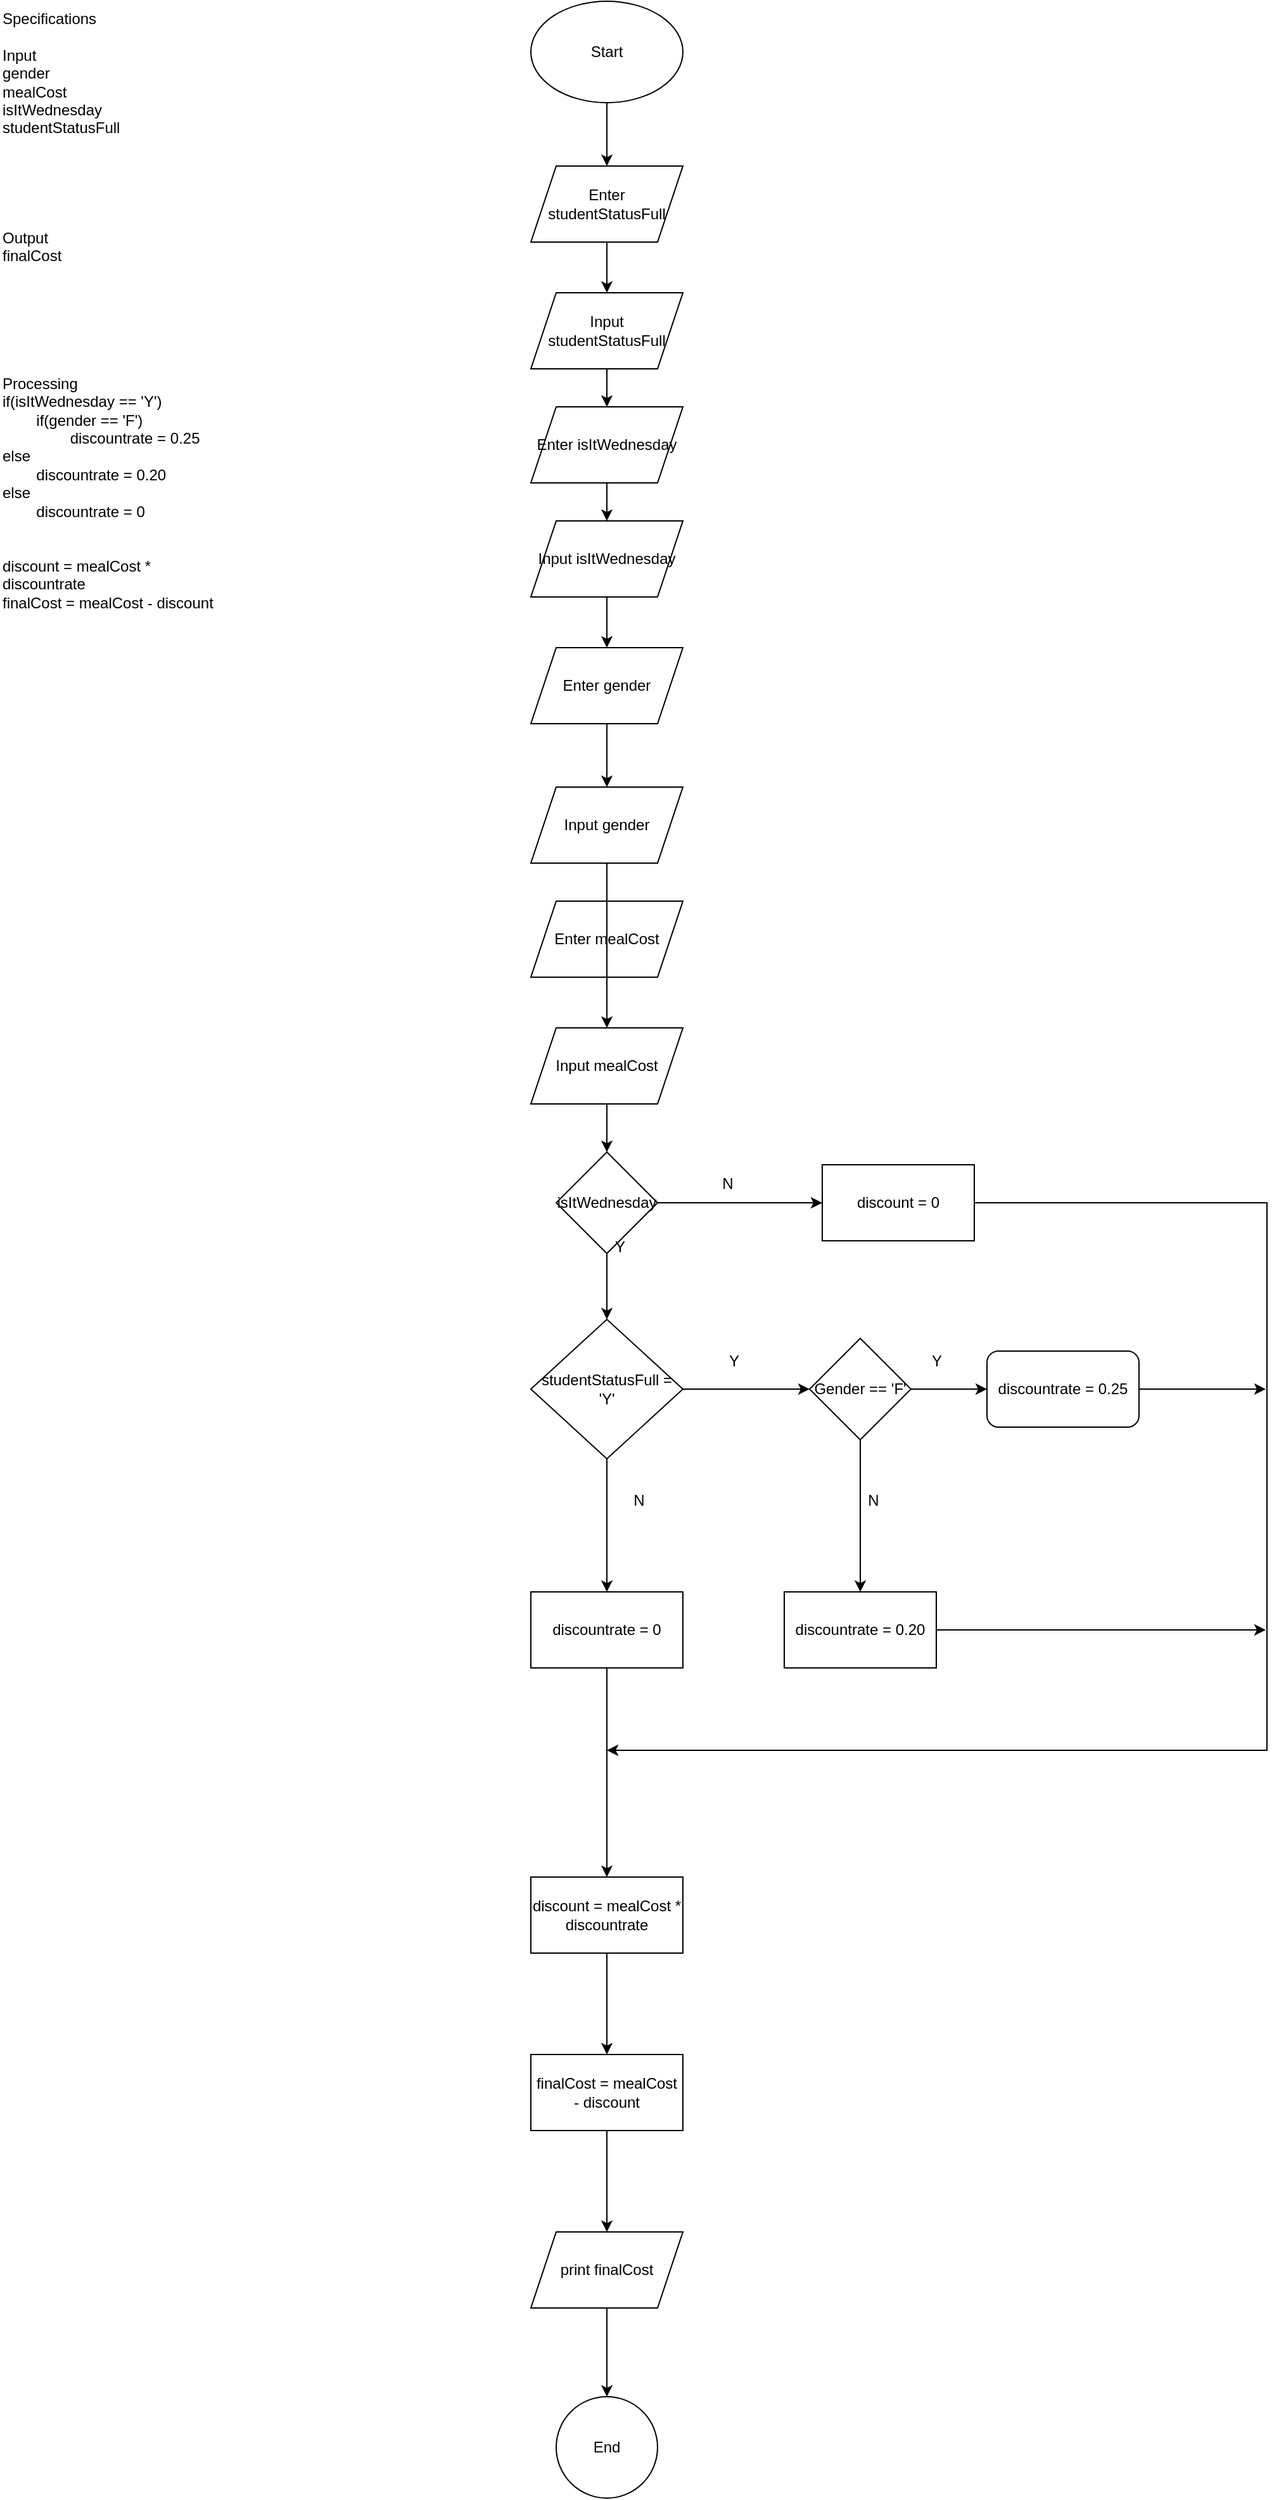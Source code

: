 <mxfile version="24.7.17" pages="3">
  <diagram name="Page-1" id="QqgNuvkZtLgLD-jIjSAl">
    <mxGraphModel dx="1263" dy="810" grid="1" gridSize="10" guides="1" tooltips="1" connect="1" arrows="1" fold="1" page="1" pageScale="1" pageWidth="850" pageHeight="1100" math="0" shadow="0">
      <root>
        <mxCell id="0" />
        <mxCell id="1" parent="0" />
        <mxCell id="WiKTY2bXS24eYnykBRTa-1" value="Specifications&lt;br&gt;&lt;br&gt;Input&lt;br&gt;&lt;div&gt;gender&lt;br&gt;mealCost&lt;br&gt;isItWednesday&lt;br&gt;&lt;/div&gt;&lt;div&gt;studentStatusFull&lt;br&gt;&lt;/div&gt;&lt;br&gt;&lt;br&gt;&lt;br&gt;&lt;br&gt;&lt;br&gt;Output&lt;br&gt;finalCost&lt;br&gt;&lt;br&gt;&lt;br&gt;&lt;br&gt;&lt;br&gt;&lt;br&gt;&lt;br&gt;Processing&lt;br&gt;if(isItWednesday == &#39;Y&#39;)&lt;br&gt;&lt;span style=&quot;white-space: pre;&quot;&gt;&#x9;&lt;/span&gt;if(gender == &#39;F&#39;)&lt;br&gt;&lt;div&gt;&lt;span style=&quot;white-space: pre;&quot;&gt;&#x9;&lt;/span&gt;&lt;span style=&quot;white-space: pre;&quot;&gt;&#x9;&lt;/span&gt;discountrate = 0.25&lt;/div&gt;&lt;div&gt;else&lt;br&gt;&lt;span style=&quot;white-space: pre;&quot;&gt;&#x9;&lt;/span&gt;discountrate = 0.20&lt;br&gt;else&lt;br&gt;&lt;span style=&quot;white-space: pre;&quot;&gt;&#x9;&lt;/span&gt;discountrate = 0&lt;br&gt;&lt;/div&gt;&lt;br&gt;&lt;br&gt;discount = mealCost * discountrate&lt;br&gt;finalCost = mealCost - discount" style="text;html=1;whiteSpace=wrap;overflow=hidden;rounded=0;" vertex="1" parent="1">
          <mxGeometry x="1" width="180" height="560" as="geometry" />
        </mxCell>
        <mxCell id="WiKTY2bXS24eYnykBRTa-4" value="" style="edgeStyle=orthogonalEdgeStyle;rounded=0;orthogonalLoop=1;jettySize=auto;html=1;" edge="1" parent="1" source="WiKTY2bXS24eYnykBRTa-2" target="WiKTY2bXS24eYnykBRTa-3">
          <mxGeometry relative="1" as="geometry" />
        </mxCell>
        <mxCell id="WiKTY2bXS24eYnykBRTa-2" value="Start" style="ellipse;whiteSpace=wrap;html=1;" vertex="1" parent="1">
          <mxGeometry x="420" width="120" height="80" as="geometry" />
        </mxCell>
        <mxCell id="WiKTY2bXS24eYnykBRTa-6" value="" style="edgeStyle=orthogonalEdgeStyle;rounded=0;orthogonalLoop=1;jettySize=auto;html=1;" edge="1" parent="1" source="WiKTY2bXS24eYnykBRTa-3" target="WiKTY2bXS24eYnykBRTa-5">
          <mxGeometry relative="1" as="geometry" />
        </mxCell>
        <mxCell id="WiKTY2bXS24eYnykBRTa-3" value="Enter studentStatusFull" style="shape=parallelogram;perimeter=parallelogramPerimeter;whiteSpace=wrap;html=1;fixedSize=1;" vertex="1" parent="1">
          <mxGeometry x="420" y="130" width="120" height="60" as="geometry" />
        </mxCell>
        <mxCell id="WiKTY2bXS24eYnykBRTa-8" value="" style="edgeStyle=orthogonalEdgeStyle;rounded=0;orthogonalLoop=1;jettySize=auto;html=1;" edge="1" parent="1" source="WiKTY2bXS24eYnykBRTa-5" target="WiKTY2bXS24eYnykBRTa-7">
          <mxGeometry relative="1" as="geometry" />
        </mxCell>
        <mxCell id="WiKTY2bXS24eYnykBRTa-5" value="Input studentStatusFull" style="shape=parallelogram;perimeter=parallelogramPerimeter;whiteSpace=wrap;html=1;fixedSize=1;" vertex="1" parent="1">
          <mxGeometry x="420" y="230" width="120" height="60" as="geometry" />
        </mxCell>
        <mxCell id="WiKTY2bXS24eYnykBRTa-10" value="" style="edgeStyle=orthogonalEdgeStyle;rounded=0;orthogonalLoop=1;jettySize=auto;html=1;" edge="1" parent="1" source="WiKTY2bXS24eYnykBRTa-7" target="WiKTY2bXS24eYnykBRTa-9">
          <mxGeometry relative="1" as="geometry" />
        </mxCell>
        <mxCell id="WiKTY2bXS24eYnykBRTa-7" value="Enter isItWednesday" style="shape=parallelogram;perimeter=parallelogramPerimeter;whiteSpace=wrap;html=1;fixedSize=1;" vertex="1" parent="1">
          <mxGeometry x="420" y="320" width="120" height="60" as="geometry" />
        </mxCell>
        <mxCell id="WiKTY2bXS24eYnykBRTa-12" value="" style="edgeStyle=orthogonalEdgeStyle;rounded=0;orthogonalLoop=1;jettySize=auto;html=1;" edge="1" parent="1" source="WiKTY2bXS24eYnykBRTa-9" target="WiKTY2bXS24eYnykBRTa-11">
          <mxGeometry relative="1" as="geometry" />
        </mxCell>
        <mxCell id="WiKTY2bXS24eYnykBRTa-9" value="Input isItWednesday" style="shape=parallelogram;perimeter=parallelogramPerimeter;whiteSpace=wrap;html=1;fixedSize=1;" vertex="1" parent="1">
          <mxGeometry x="420" y="410" width="120" height="60" as="geometry" />
        </mxCell>
        <mxCell id="WiKTY2bXS24eYnykBRTa-14" value="" style="edgeStyle=orthogonalEdgeStyle;rounded=0;orthogonalLoop=1;jettySize=auto;html=1;" edge="1" parent="1" source="WiKTY2bXS24eYnykBRTa-11" target="WiKTY2bXS24eYnykBRTa-13">
          <mxGeometry relative="1" as="geometry" />
        </mxCell>
        <mxCell id="WiKTY2bXS24eYnykBRTa-11" value="Enter gender" style="shape=parallelogram;perimeter=parallelogramPerimeter;whiteSpace=wrap;html=1;fixedSize=1;" vertex="1" parent="1">
          <mxGeometry x="420" y="510" width="120" height="60" as="geometry" />
        </mxCell>
        <mxCell id="WiKTY2bXS24eYnykBRTa-16" value="" style="edgeStyle=orthogonalEdgeStyle;rounded=0;orthogonalLoop=1;jettySize=auto;html=1;" edge="1" parent="1" source="WiKTY2bXS24eYnykBRTa-38" target="WiKTY2bXS24eYnykBRTa-15">
          <mxGeometry relative="1" as="geometry" />
        </mxCell>
        <mxCell id="WiKTY2bXS24eYnykBRTa-13" value="Input gender" style="shape=parallelogram;perimeter=parallelogramPerimeter;whiteSpace=wrap;html=1;fixedSize=1;" vertex="1" parent="1">
          <mxGeometry x="420" y="620" width="120" height="60" as="geometry" />
        </mxCell>
        <mxCell id="WiKTY2bXS24eYnykBRTa-18" value="" style="edgeStyle=orthogonalEdgeStyle;rounded=0;orthogonalLoop=1;jettySize=auto;html=1;" edge="1" parent="1" source="WiKTY2bXS24eYnykBRTa-15" target="WiKTY2bXS24eYnykBRTa-17">
          <mxGeometry relative="1" as="geometry" />
        </mxCell>
        <mxCell id="WiKTY2bXS24eYnykBRTa-21" value="" style="edgeStyle=orthogonalEdgeStyle;rounded=0;orthogonalLoop=1;jettySize=auto;html=1;" edge="1" parent="1" source="WiKTY2bXS24eYnykBRTa-15" target="WiKTY2bXS24eYnykBRTa-20">
          <mxGeometry relative="1" as="geometry" />
        </mxCell>
        <mxCell id="WiKTY2bXS24eYnykBRTa-15" value="isItWednesday" style="rhombus;whiteSpace=wrap;html=1;" vertex="1" parent="1">
          <mxGeometry x="440" y="908" width="80" height="80" as="geometry" />
        </mxCell>
        <mxCell id="WiKTY2bXS24eYnykBRTa-40" style="edgeStyle=orthogonalEdgeStyle;rounded=0;orthogonalLoop=1;jettySize=auto;html=1;exitX=1;exitY=0.5;exitDx=0;exitDy=0;" edge="1" parent="1" source="WiKTY2bXS24eYnykBRTa-17">
          <mxGeometry relative="1" as="geometry">
            <mxPoint x="480" y="1380" as="targetPoint" />
            <Array as="points">
              <mxPoint x="1001" y="948" />
            </Array>
          </mxGeometry>
        </mxCell>
        <mxCell id="WiKTY2bXS24eYnykBRTa-17" value="discount = 0" style="whiteSpace=wrap;html=1;" vertex="1" parent="1">
          <mxGeometry x="650" y="918" width="120" height="60" as="geometry" />
        </mxCell>
        <mxCell id="WiKTY2bXS24eYnykBRTa-19" value="N" style="text;html=1;align=center;verticalAlign=middle;resizable=0;points=[];autosize=1;strokeColor=none;fillColor=none;" vertex="1" parent="1">
          <mxGeometry x="560" y="918" width="30" height="30" as="geometry" />
        </mxCell>
        <mxCell id="WiKTY2bXS24eYnykBRTa-24" value="" style="edgeStyle=orthogonalEdgeStyle;rounded=0;orthogonalLoop=1;jettySize=auto;html=1;" edge="1" parent="1" source="WiKTY2bXS24eYnykBRTa-20" target="WiKTY2bXS24eYnykBRTa-23">
          <mxGeometry relative="1" as="geometry" />
        </mxCell>
        <mxCell id="WiKTY2bXS24eYnykBRTa-29" value="" style="edgeStyle=orthogonalEdgeStyle;rounded=0;orthogonalLoop=1;jettySize=auto;html=1;" edge="1" parent="1" source="WiKTY2bXS24eYnykBRTa-20" target="WiKTY2bXS24eYnykBRTa-28">
          <mxGeometry relative="1" as="geometry" />
        </mxCell>
        <mxCell id="WiKTY2bXS24eYnykBRTa-20" value="studentStatusFull = &#39;Y&#39;" style="rhombus;whiteSpace=wrap;html=1;" vertex="1" parent="1">
          <mxGeometry x="420" y="1040" width="120" height="110" as="geometry" />
        </mxCell>
        <mxCell id="WiKTY2bXS24eYnykBRTa-22" value="Y" style="text;html=1;align=center;verticalAlign=middle;resizable=0;points=[];autosize=1;strokeColor=none;fillColor=none;" vertex="1" parent="1">
          <mxGeometry x="475" y="968" width="30" height="30" as="geometry" />
        </mxCell>
        <mxCell id="WiKTY2bXS24eYnykBRTa-26" value="" style="edgeStyle=orthogonalEdgeStyle;rounded=0;orthogonalLoop=1;jettySize=auto;html=1;" edge="1" parent="1" source="WiKTY2bXS24eYnykBRTa-23" target="WiKTY2bXS24eYnykBRTa-25">
          <mxGeometry relative="1" as="geometry" />
        </mxCell>
        <mxCell id="WiKTY2bXS24eYnykBRTa-33" value="" style="edgeStyle=orthogonalEdgeStyle;rounded=0;orthogonalLoop=1;jettySize=auto;html=1;" edge="1" parent="1" source="WiKTY2bXS24eYnykBRTa-23" target="WiKTY2bXS24eYnykBRTa-32">
          <mxGeometry relative="1" as="geometry" />
        </mxCell>
        <mxCell id="WiKTY2bXS24eYnykBRTa-23" value="Gender == &#39;F&#39;" style="rhombus;whiteSpace=wrap;html=1;" vertex="1" parent="1">
          <mxGeometry x="640" y="1055" width="80" height="80" as="geometry" />
        </mxCell>
        <mxCell id="WiKTY2bXS24eYnykBRTa-41" style="edgeStyle=orthogonalEdgeStyle;rounded=0;orthogonalLoop=1;jettySize=auto;html=1;exitX=1;exitY=0.5;exitDx=0;exitDy=0;" edge="1" parent="1" source="WiKTY2bXS24eYnykBRTa-25">
          <mxGeometry relative="1" as="geometry">
            <mxPoint x="1000" y="1095" as="targetPoint" />
          </mxGeometry>
        </mxCell>
        <mxCell id="WiKTY2bXS24eYnykBRTa-25" value="discountrate = 0.25" style="rounded=1;whiteSpace=wrap;html=1;" vertex="1" parent="1">
          <mxGeometry x="780" y="1065" width="120" height="60" as="geometry" />
        </mxCell>
        <mxCell id="WiKTY2bXS24eYnykBRTa-27" value="Y" style="text;html=1;align=center;verticalAlign=middle;resizable=0;points=[];autosize=1;strokeColor=none;fillColor=none;" vertex="1" parent="1">
          <mxGeometry x="725" y="1058" width="30" height="30" as="geometry" />
        </mxCell>
        <mxCell id="WiKTY2bXS24eYnykBRTa-36" value="" style="edgeStyle=orthogonalEdgeStyle;rounded=0;orthogonalLoop=1;jettySize=auto;html=1;" edge="1" parent="1" source="WiKTY2bXS24eYnykBRTa-28" target="WiKTY2bXS24eYnykBRTa-35">
          <mxGeometry relative="1" as="geometry" />
        </mxCell>
        <mxCell id="WiKTY2bXS24eYnykBRTa-28" value="discountrate = 0" style="whiteSpace=wrap;html=1;" vertex="1" parent="1">
          <mxGeometry x="420" y="1255" width="120" height="60" as="geometry" />
        </mxCell>
        <mxCell id="WiKTY2bXS24eYnykBRTa-30" value="N" style="text;html=1;align=center;verticalAlign=middle;resizable=0;points=[];autosize=1;strokeColor=none;fillColor=none;" vertex="1" parent="1">
          <mxGeometry x="490" y="1168" width="30" height="30" as="geometry" />
        </mxCell>
        <mxCell id="WiKTY2bXS24eYnykBRTa-31" value="Y" style="text;html=1;align=center;verticalAlign=middle;resizable=0;points=[];autosize=1;strokeColor=none;fillColor=none;" vertex="1" parent="1">
          <mxGeometry x="565" y="1058" width="30" height="30" as="geometry" />
        </mxCell>
        <mxCell id="WiKTY2bXS24eYnykBRTa-42" style="edgeStyle=orthogonalEdgeStyle;rounded=0;orthogonalLoop=1;jettySize=auto;html=1;exitX=1;exitY=0.5;exitDx=0;exitDy=0;" edge="1" parent="1" source="WiKTY2bXS24eYnykBRTa-32">
          <mxGeometry relative="1" as="geometry">
            <mxPoint x="1000" y="1285" as="targetPoint" />
          </mxGeometry>
        </mxCell>
        <mxCell id="WiKTY2bXS24eYnykBRTa-32" value="discountrate = 0.20" style="whiteSpace=wrap;html=1;" vertex="1" parent="1">
          <mxGeometry x="620" y="1255" width="120" height="60" as="geometry" />
        </mxCell>
        <mxCell id="WiKTY2bXS24eYnykBRTa-34" value="N" style="text;html=1;align=center;verticalAlign=middle;resizable=0;points=[];autosize=1;strokeColor=none;fillColor=none;" vertex="1" parent="1">
          <mxGeometry x="675" y="1168" width="30" height="30" as="geometry" />
        </mxCell>
        <mxCell id="WiKTY2bXS24eYnykBRTa-44" value="" style="edgeStyle=orthogonalEdgeStyle;rounded=0;orthogonalLoop=1;jettySize=auto;html=1;" edge="1" parent="1" source="WiKTY2bXS24eYnykBRTa-35" target="WiKTY2bXS24eYnykBRTa-43">
          <mxGeometry relative="1" as="geometry" />
        </mxCell>
        <mxCell id="WiKTY2bXS24eYnykBRTa-35" value="discount = mealCost * discountrate" style="whiteSpace=wrap;html=1;" vertex="1" parent="1">
          <mxGeometry x="420" y="1480" width="120" height="60" as="geometry" />
        </mxCell>
        <mxCell id="WiKTY2bXS24eYnykBRTa-37" value="Enter mealCost" style="shape=parallelogram;perimeter=parallelogramPerimeter;whiteSpace=wrap;html=1;fixedSize=1;" vertex="1" parent="1">
          <mxGeometry x="420" y="710" width="120" height="60" as="geometry" />
        </mxCell>
        <mxCell id="WiKTY2bXS24eYnykBRTa-39" value="" style="edgeStyle=orthogonalEdgeStyle;rounded=0;orthogonalLoop=1;jettySize=auto;html=1;" edge="1" parent="1" source="WiKTY2bXS24eYnykBRTa-13" target="WiKTY2bXS24eYnykBRTa-38">
          <mxGeometry relative="1" as="geometry">
            <mxPoint x="480" y="720" as="sourcePoint" />
            <mxPoint x="480" y="908" as="targetPoint" />
          </mxGeometry>
        </mxCell>
        <mxCell id="WiKTY2bXS24eYnykBRTa-38" value="Input mealCost" style="shape=parallelogram;perimeter=parallelogramPerimeter;whiteSpace=wrap;html=1;fixedSize=1;" vertex="1" parent="1">
          <mxGeometry x="420" y="810" width="120" height="60" as="geometry" />
        </mxCell>
        <mxCell id="WiKTY2bXS24eYnykBRTa-46" value="" style="edgeStyle=orthogonalEdgeStyle;rounded=0;orthogonalLoop=1;jettySize=auto;html=1;" edge="1" parent="1" source="WiKTY2bXS24eYnykBRTa-43" target="WiKTY2bXS24eYnykBRTa-45">
          <mxGeometry relative="1" as="geometry" />
        </mxCell>
        <mxCell id="WiKTY2bXS24eYnykBRTa-43" value="finalCost = mealCost - discount" style="whiteSpace=wrap;html=1;" vertex="1" parent="1">
          <mxGeometry x="420" y="1620" width="120" height="60" as="geometry" />
        </mxCell>
        <mxCell id="WiKTY2bXS24eYnykBRTa-48" value="" style="edgeStyle=orthogonalEdgeStyle;rounded=0;orthogonalLoop=1;jettySize=auto;html=1;" edge="1" parent="1" source="WiKTY2bXS24eYnykBRTa-45" target="WiKTY2bXS24eYnykBRTa-47">
          <mxGeometry relative="1" as="geometry" />
        </mxCell>
        <mxCell id="WiKTY2bXS24eYnykBRTa-45" value="print finalCost" style="shape=parallelogram;perimeter=parallelogramPerimeter;whiteSpace=wrap;html=1;fixedSize=1;" vertex="1" parent="1">
          <mxGeometry x="420" y="1760" width="120" height="60" as="geometry" />
        </mxCell>
        <mxCell id="WiKTY2bXS24eYnykBRTa-47" value="End" style="ellipse;whiteSpace=wrap;html=1;" vertex="1" parent="1">
          <mxGeometry x="440" y="1890" width="80" height="80" as="geometry" />
        </mxCell>
      </root>
    </mxGraphModel>
  </diagram>
  <diagram id="50rkIe5eUy2Antb0X8Z6" name="Page-2">
    <mxGraphModel dx="491" dy="1021" grid="1" gridSize="10" guides="1" tooltips="1" connect="1" arrows="1" fold="1" page="1" pageScale="1" pageWidth="850" pageHeight="1100" math="0" shadow="0">
      <root>
        <mxCell id="0" />
        <mxCell id="1" parent="0" />
        <mxCell id="yc6ifEh40994fxnw5ZDg-1" value="Specifications&lt;br&gt;&lt;br&gt;Input&lt;br&gt;num1, num2, num3&lt;br&gt;&lt;br&gt;&lt;br&gt;&lt;br&gt;&lt;div&gt;Output&lt;/div&gt;&lt;div&gt;greatest&lt;br&gt;&lt;/div&gt;&lt;div&gt;&lt;br&gt;&lt;br&gt;&lt;br&gt;&lt;br&gt;Processing&lt;br&gt;&lt;/div&gt; &lt;span class=&quot;hljs-keyword&quot;&gt;if&lt;/span&gt; (num2 &amp;gt; greatest)&lt;br&gt;&lt;span style=&quot;white-space: pre;&quot;&gt;&#x9;&lt;/span&gt;if (num3 &amp;gt; greatest)&lt;div&gt;&lt;br/&gt;&lt;/div&gt;" style="text;html=1;whiteSpace=wrap;overflow=hidden;rounded=0;" vertex="1" parent="1">
          <mxGeometry width="180" height="650" as="geometry" />
        </mxCell>
        <mxCell id="yc6ifEh40994fxnw5ZDg-4" value="" style="edgeStyle=orthogonalEdgeStyle;rounded=0;orthogonalLoop=1;jettySize=auto;html=1;" edge="1" parent="1" source="yc6ifEh40994fxnw5ZDg-2" target="yc6ifEh40994fxnw5ZDg-3">
          <mxGeometry relative="1" as="geometry" />
        </mxCell>
        <mxCell id="yc6ifEh40994fxnw5ZDg-2" value="Start" style="ellipse;whiteSpace=wrap;html=1;" vertex="1" parent="1">
          <mxGeometry x="365" width="120" height="80" as="geometry" />
        </mxCell>
        <mxCell id="yc6ifEh40994fxnw5ZDg-6" value="" style="edgeStyle=orthogonalEdgeStyle;rounded=0;orthogonalLoop=1;jettySize=auto;html=1;" edge="1" parent="1" source="yc6ifEh40994fxnw5ZDg-3" target="yc6ifEh40994fxnw5ZDg-5">
          <mxGeometry relative="1" as="geometry" />
        </mxCell>
        <mxCell id="yc6ifEh40994fxnw5ZDg-3" value="Enter num1" style="shape=parallelogram;perimeter=parallelogramPerimeter;whiteSpace=wrap;html=1;fixedSize=1;" vertex="1" parent="1">
          <mxGeometry x="365" y="170" width="120" height="60" as="geometry" />
        </mxCell>
        <mxCell id="yc6ifEh40994fxnw5ZDg-8" value="" style="edgeStyle=orthogonalEdgeStyle;rounded=0;orthogonalLoop=1;jettySize=auto;html=1;" edge="1" parent="1" source="yc6ifEh40994fxnw5ZDg-5" target="yc6ifEh40994fxnw5ZDg-7">
          <mxGeometry relative="1" as="geometry" />
        </mxCell>
        <mxCell id="yc6ifEh40994fxnw5ZDg-5" value="Input num1" style="shape=parallelogram;perimeter=parallelogramPerimeter;whiteSpace=wrap;html=1;fixedSize=1;" vertex="1" parent="1">
          <mxGeometry x="365" y="310" width="120" height="60" as="geometry" />
        </mxCell>
        <mxCell id="yc6ifEh40994fxnw5ZDg-10" value="" style="edgeStyle=orthogonalEdgeStyle;rounded=0;orthogonalLoop=1;jettySize=auto;html=1;" edge="1" parent="1" source="yc6ifEh40994fxnw5ZDg-7" target="yc6ifEh40994fxnw5ZDg-9">
          <mxGeometry relative="1" as="geometry" />
        </mxCell>
        <mxCell id="yc6ifEh40994fxnw5ZDg-7" value="Enter num2" style="shape=parallelogram;perimeter=parallelogramPerimeter;whiteSpace=wrap;html=1;fixedSize=1;" vertex="1" parent="1">
          <mxGeometry x="365" y="450" width="120" height="60" as="geometry" />
        </mxCell>
        <mxCell id="yc6ifEh40994fxnw5ZDg-12" value="" style="edgeStyle=orthogonalEdgeStyle;rounded=0;orthogonalLoop=1;jettySize=auto;html=1;" edge="1" parent="1" source="yc6ifEh40994fxnw5ZDg-9" target="yc6ifEh40994fxnw5ZDg-11">
          <mxGeometry relative="1" as="geometry" />
        </mxCell>
        <mxCell id="yc6ifEh40994fxnw5ZDg-9" value="Input num2" style="shape=parallelogram;perimeter=parallelogramPerimeter;whiteSpace=wrap;html=1;fixedSize=1;" vertex="1" parent="1">
          <mxGeometry x="365" y="590" width="120" height="60" as="geometry" />
        </mxCell>
        <mxCell id="yc6ifEh40994fxnw5ZDg-14" value="" style="edgeStyle=orthogonalEdgeStyle;rounded=0;orthogonalLoop=1;jettySize=auto;html=1;" edge="1" parent="1" source="yc6ifEh40994fxnw5ZDg-11">
          <mxGeometry relative="1" as="geometry">
            <mxPoint x="425" y="870" as="targetPoint" />
          </mxGeometry>
        </mxCell>
        <mxCell id="yc6ifEh40994fxnw5ZDg-11" value="Enter num3" style="shape=parallelogram;perimeter=parallelogramPerimeter;whiteSpace=wrap;html=1;fixedSize=1;" vertex="1" parent="1">
          <mxGeometry x="365" y="730" width="120" height="60" as="geometry" />
        </mxCell>
        <mxCell id="yc6ifEh40994fxnw5ZDg-17" value="" style="edgeStyle=orthogonalEdgeStyle;rounded=0;orthogonalLoop=1;jettySize=auto;html=1;" edge="1" parent="1" source="yc6ifEh40994fxnw5ZDg-15">
          <mxGeometry relative="1" as="geometry">
            <mxPoint x="425" y="1010" as="targetPoint" />
          </mxGeometry>
        </mxCell>
        <mxCell id="yc6ifEh40994fxnw5ZDg-15" value="greatest = num1" style="rounded=0;whiteSpace=wrap;html=1;" vertex="1" parent="1">
          <mxGeometry x="365" y="870" width="120" height="60" as="geometry" />
        </mxCell>
        <mxCell id="yc6ifEh40994fxnw5ZDg-20" value="" style="edgeStyle=orthogonalEdgeStyle;rounded=0;orthogonalLoop=1;jettySize=auto;html=1;" edge="1" parent="1" source="yc6ifEh40994fxnw5ZDg-18" target="yc6ifEh40994fxnw5ZDg-19">
          <mxGeometry relative="1" as="geometry" />
        </mxCell>
        <mxCell id="yc6ifEh40994fxnw5ZDg-22" value="" style="edgeStyle=orthogonalEdgeStyle;rounded=0;orthogonalLoop=1;jettySize=auto;html=1;" edge="1" parent="1" source="yc6ifEh40994fxnw5ZDg-18" target="yc6ifEh40994fxnw5ZDg-21">
          <mxGeometry relative="1" as="geometry" />
        </mxCell>
        <mxCell id="yc6ifEh40994fxnw5ZDg-18" value="num2 &amp;gt; greatest " style="rhombus;whiteSpace=wrap;html=1;" vertex="1" parent="1">
          <mxGeometry x="385" y="1010" width="80" height="80" as="geometry" />
        </mxCell>
        <mxCell id="yc6ifEh40994fxnw5ZDg-19" value="greatest = num2" style="whiteSpace=wrap;html=1;" vertex="1" parent="1">
          <mxGeometry x="525" y="1020" width="120" height="60" as="geometry" />
        </mxCell>
        <mxCell id="yc6ifEh40994fxnw5ZDg-26" value="" style="edgeStyle=orthogonalEdgeStyle;rounded=0;orthogonalLoop=1;jettySize=auto;html=1;" edge="1" parent="1" source="yc6ifEh40994fxnw5ZDg-21" target="yc6ifEh40994fxnw5ZDg-25">
          <mxGeometry relative="1" as="geometry" />
        </mxCell>
        <mxCell id="yc6ifEh40994fxnw5ZDg-29" value="" style="edgeStyle=orthogonalEdgeStyle;rounded=0;orthogonalLoop=1;jettySize=auto;html=1;" edge="1" parent="1" source="yc6ifEh40994fxnw5ZDg-21">
          <mxGeometry relative="1" as="geometry">
            <mxPoint x="425" y="1340" as="targetPoint" />
          </mxGeometry>
        </mxCell>
        <mxCell id="yc6ifEh40994fxnw5ZDg-21" value="num3 &amp;gt; greatest " style="rhombus;whiteSpace=wrap;html=1;" vertex="1" parent="1">
          <mxGeometry x="385" y="1170" width="80" height="80" as="geometry" />
        </mxCell>
        <mxCell id="yc6ifEh40994fxnw5ZDg-23" value="N" style="text;html=1;align=center;verticalAlign=middle;resizable=0;points=[];autosize=1;strokeColor=none;fillColor=none;" vertex="1" parent="1">
          <mxGeometry x="425" y="1110" width="30" height="30" as="geometry" />
        </mxCell>
        <mxCell id="yc6ifEh40994fxnw5ZDg-24" value="Y" style="text;html=1;align=center;verticalAlign=middle;resizable=0;points=[];autosize=1;strokeColor=none;fillColor=none;" vertex="1" parent="1">
          <mxGeometry x="465" y="1020" width="30" height="30" as="geometry" />
        </mxCell>
        <mxCell id="yc6ifEh40994fxnw5ZDg-45" style="edgeStyle=orthogonalEdgeStyle;rounded=0;orthogonalLoop=1;jettySize=auto;html=1;exitX=1;exitY=0.5;exitDx=0;exitDy=0;" edge="1" parent="1" source="yc6ifEh40994fxnw5ZDg-25">
          <mxGeometry relative="1" as="geometry">
            <mxPoint x="710" y="1210" as="targetPoint" />
          </mxGeometry>
        </mxCell>
        <mxCell id="yc6ifEh40994fxnw5ZDg-25" value="greatest = num3" style="whiteSpace=wrap;html=1;" vertex="1" parent="1">
          <mxGeometry x="525" y="1180" width="120" height="60" as="geometry" />
        </mxCell>
        <mxCell id="yc6ifEh40994fxnw5ZDg-27" value="Y" style="text;html=1;align=center;verticalAlign=middle;resizable=0;points=[];autosize=1;strokeColor=none;fillColor=none;" vertex="1" parent="1">
          <mxGeometry x="465" y="1180" width="30" height="30" as="geometry" />
        </mxCell>
        <mxCell id="yc6ifEh40994fxnw5ZDg-30" value="N" style="text;html=1;align=center;verticalAlign=middle;resizable=0;points=[];autosize=1;strokeColor=none;fillColor=none;" vertex="1" parent="1">
          <mxGeometry x="425" y="1268" width="30" height="30" as="geometry" />
        </mxCell>
        <mxCell id="yc6ifEh40994fxnw5ZDg-38" value="" style="edgeStyle=orthogonalEdgeStyle;rounded=0;orthogonalLoop=1;jettySize=auto;html=1;" edge="1" parent="1" source="yc6ifEh40994fxnw5ZDg-36" target="yc6ifEh40994fxnw5ZDg-37">
          <mxGeometry relative="1" as="geometry" />
        </mxCell>
        <mxCell id="yc6ifEh40994fxnw5ZDg-36" value="print greatest" style="rounded=0;whiteSpace=wrap;html=1;" vertex="1" parent="1">
          <mxGeometry x="365" y="1340" width="120" height="60" as="geometry" />
        </mxCell>
        <mxCell id="yc6ifEh40994fxnw5ZDg-37" value="End" style="ellipse;whiteSpace=wrap;html=1;rounded=0;" vertex="1" parent="1">
          <mxGeometry x="385" y="1480" width="80" height="80" as="geometry" />
        </mxCell>
        <mxCell id="yc6ifEh40994fxnw5ZDg-41" value="" style="curved=1;endArrow=classic;html=1;rounded=0;" edge="1" parent="1">
          <mxGeometry width="50" height="50" relative="1" as="geometry">
            <mxPoint x="645" y="1050" as="sourcePoint" />
            <mxPoint x="430" y="1310" as="targetPoint" />
            <Array as="points">
              <mxPoint x="760" y="1290" />
              <mxPoint x="730" y="1300" />
            </Array>
          </mxGeometry>
        </mxCell>
      </root>
    </mxGraphModel>
  </diagram>
  <diagram id="kdm9UlFNBsF0gkmiEyk-" name="Page-3">
    <mxGraphModel dx="393" dy="817" grid="1" gridSize="10" guides="1" tooltips="1" connect="1" arrows="1" fold="1" page="1" pageScale="1" pageWidth="850" pageHeight="1100" math="0" shadow="0">
      <root>
        <mxCell id="0" />
        <mxCell id="1" parent="0" />
        <mxCell id="gsUPZD_KzbnvbsSDTKVf-1" value="Specifications&lt;br&gt;&lt;br&gt;Input&lt;br&gt;carPrice&lt;br&gt;&lt;br&gt;&lt;br&gt;&lt;br&gt;&lt;div&gt;Output&lt;/div&gt;totalCost&lt;br&gt;&lt;div&gt;&lt;br&gt;&lt;br&gt;&lt;br&gt;&lt;br&gt;Processing&lt;br&gt;&lt;/div&gt; if (carPrice &amp;gt; 50000)&lt;br&gt;&lt;span style=&quot;white-space: pre;&quot;&gt;&#x9;&lt;/span&gt;salesTax = carPrice * 0.15&lt;br&gt;&lt;br&gt;else &lt;br&gt;&lt;span style=&quot;white-space: pre;&quot;&gt;&#x9;&lt;/span&gt;salesTax = carPrice * 0.07&lt;br&gt;&lt;div&gt;&lt;br&gt;&lt;/div&gt;&lt;br&gt;totalCost = carPrice + salesTax" style="text;whiteSpace=wrap;html=1;" vertex="1" parent="1">
          <mxGeometry width="270" height="560" as="geometry" />
        </mxCell>
        <mxCell id="gsUPZD_KzbnvbsSDTKVf-4" value="" style="edgeStyle=orthogonalEdgeStyle;rounded=0;orthogonalLoop=1;jettySize=auto;html=1;" edge="1" parent="1" source="gsUPZD_KzbnvbsSDTKVf-2" target="gsUPZD_KzbnvbsSDTKVf-3">
          <mxGeometry relative="1" as="geometry" />
        </mxCell>
        <mxCell id="gsUPZD_KzbnvbsSDTKVf-2" value="Start" style="ellipse;whiteSpace=wrap;html=1;" vertex="1" parent="1">
          <mxGeometry x="590" width="120" height="80" as="geometry" />
        </mxCell>
        <mxCell id="gsUPZD_KzbnvbsSDTKVf-6" value="" style="edgeStyle=orthogonalEdgeStyle;rounded=0;orthogonalLoop=1;jettySize=auto;html=1;" edge="1" parent="1" source="gsUPZD_KzbnvbsSDTKVf-3" target="gsUPZD_KzbnvbsSDTKVf-5">
          <mxGeometry relative="1" as="geometry" />
        </mxCell>
        <mxCell id="gsUPZD_KzbnvbsSDTKVf-3" value="Enter carPrice" style="shape=parallelogram;perimeter=parallelogramPerimeter;whiteSpace=wrap;html=1;fixedSize=1;" vertex="1" parent="1">
          <mxGeometry x="590" y="170" width="120" height="60" as="geometry" />
        </mxCell>
        <mxCell id="gsUPZD_KzbnvbsSDTKVf-8" value="" style="edgeStyle=orthogonalEdgeStyle;rounded=0;orthogonalLoop=1;jettySize=auto;html=1;" edge="1" parent="1" source="gsUPZD_KzbnvbsSDTKVf-5">
          <mxGeometry relative="1" as="geometry">
            <mxPoint x="650" y="450" as="targetPoint" />
          </mxGeometry>
        </mxCell>
        <mxCell id="gsUPZD_KzbnvbsSDTKVf-5" value="Input carPrice" style="shape=parallelogram;perimeter=parallelogramPerimeter;whiteSpace=wrap;html=1;fixedSize=1;" vertex="1" parent="1">
          <mxGeometry x="590" y="310" width="120" height="60" as="geometry" />
        </mxCell>
        <mxCell id="gsUPZD_KzbnvbsSDTKVf-11" value="" style="edgeStyle=orthogonalEdgeStyle;rounded=0;orthogonalLoop=1;jettySize=auto;html=1;" edge="1" parent="1" source="gsUPZD_KzbnvbsSDTKVf-9" target="gsUPZD_KzbnvbsSDTKVf-10">
          <mxGeometry relative="1" as="geometry" />
        </mxCell>
        <mxCell id="gsUPZD_KzbnvbsSDTKVf-13" value="" style="edgeStyle=orthogonalEdgeStyle;rounded=0;orthogonalLoop=1;jettySize=auto;html=1;" edge="1" parent="1" source="gsUPZD_KzbnvbsSDTKVf-9" target="gsUPZD_KzbnvbsSDTKVf-12">
          <mxGeometry relative="1" as="geometry" />
        </mxCell>
        <mxCell id="gsUPZD_KzbnvbsSDTKVf-9" value="carPrice &amp;gt; 50000" style="rhombus;whiteSpace=wrap;html=1;" vertex="1" parent="1">
          <mxGeometry x="565" y="450" width="170" height="180" as="geometry" />
        </mxCell>
        <mxCell id="gsUPZD_KzbnvbsSDTKVf-10" value="salesTax = carPrice * 0.15" style="whiteSpace=wrap;html=1;" vertex="1" parent="1">
          <mxGeometry x="840" y="510" width="120" height="60" as="geometry" />
        </mxCell>
        <mxCell id="gsUPZD_KzbnvbsSDTKVf-15" value="" style="edgeStyle=orthogonalEdgeStyle;rounded=0;orthogonalLoop=1;jettySize=auto;html=1;" edge="1" parent="1" source="gsUPZD_KzbnvbsSDTKVf-12" target="gsUPZD_KzbnvbsSDTKVf-14">
          <mxGeometry relative="1" as="geometry" />
        </mxCell>
        <mxCell id="gsUPZD_KzbnvbsSDTKVf-12" value="salesTax = carPrice * 0.07" style="whiteSpace=wrap;html=1;" vertex="1" parent="1">
          <mxGeometry x="590" y="770" width="120" height="60" as="geometry" />
        </mxCell>
        <mxCell id="gsUPZD_KzbnvbsSDTKVf-17" value="" style="edgeStyle=orthogonalEdgeStyle;rounded=0;orthogonalLoop=1;jettySize=auto;html=1;" edge="1" parent="1" source="gsUPZD_KzbnvbsSDTKVf-14" target="gsUPZD_KzbnvbsSDTKVf-16">
          <mxGeometry relative="1" as="geometry" />
        </mxCell>
        <mxCell id="gsUPZD_KzbnvbsSDTKVf-14" value="totalCost = carPrice + salesTax" style="whiteSpace=wrap;html=1;" vertex="1" parent="1">
          <mxGeometry x="590" y="910" width="120" height="60" as="geometry" />
        </mxCell>
        <mxCell id="gsUPZD_KzbnvbsSDTKVf-19" value="" style="edgeStyle=orthogonalEdgeStyle;rounded=0;orthogonalLoop=1;jettySize=auto;html=1;" edge="1" parent="1" source="gsUPZD_KzbnvbsSDTKVf-16" target="gsUPZD_KzbnvbsSDTKVf-18">
          <mxGeometry relative="1" as="geometry" />
        </mxCell>
        <mxCell id="gsUPZD_KzbnvbsSDTKVf-16" value="Print salesTax" style="shape=parallelogram;perimeter=parallelogramPerimeter;whiteSpace=wrap;html=1;fixedSize=1;" vertex="1" parent="1">
          <mxGeometry x="590" y="1050" width="120" height="60" as="geometry" />
        </mxCell>
        <mxCell id="gsUPZD_KzbnvbsSDTKVf-21" value="" style="edgeStyle=orthogonalEdgeStyle;rounded=0;orthogonalLoop=1;jettySize=auto;html=1;" edge="1" parent="1" source="gsUPZD_KzbnvbsSDTKVf-18" target="gsUPZD_KzbnvbsSDTKVf-20">
          <mxGeometry relative="1" as="geometry" />
        </mxCell>
        <mxCell id="gsUPZD_KzbnvbsSDTKVf-18" value="Print totalCost" style="shape=parallelogram;perimeter=parallelogramPerimeter;whiteSpace=wrap;html=1;fixedSize=1;" vertex="1" parent="1">
          <mxGeometry x="590" y="1190" width="120" height="60" as="geometry" />
        </mxCell>
        <mxCell id="gsUPZD_KzbnvbsSDTKVf-20" value="End" style="ellipse;whiteSpace=wrap;html=1;" vertex="1" parent="1">
          <mxGeometry x="610" y="1320" width="80" height="80" as="geometry" />
        </mxCell>
      </root>
    </mxGraphModel>
  </diagram>
</mxfile>
